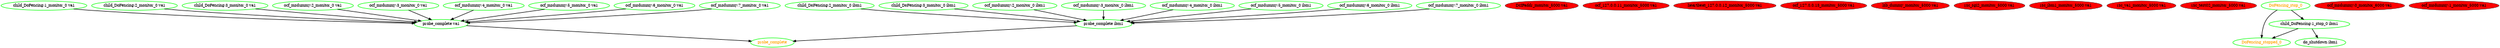 digraph "g" {
	size = "30,30"
"probe_complete" [ style=bold color="green" fontcolor="orange" ]
"probe_complete va1" [ style=bold color="green" fontcolor="black" ]
"child_DoFencing:1_monitor_0 va1" [ style=bold color="green" fontcolor="black" ]
"child_DoFencing:2_monitor_0 va1" [ style=bold color="green" fontcolor="black" ]
"child_DoFencing:3_monitor_0 va1" [ style=bold color="green" fontcolor="black" ]
"ocf_msdummy:2_monitor_0 va1" [ style=bold color="green" fontcolor="black" ]
"ocf_msdummy:3_monitor_0 va1" [ style=bold color="green" fontcolor="black" ]
"ocf_msdummy:4_monitor_0 va1" [ style=bold color="green" fontcolor="black" ]
"ocf_msdummy:5_monitor_0 va1" [ style=bold color="green" fontcolor="black" ]
"ocf_msdummy:6_monitor_0 va1" [ style=bold color="green" fontcolor="black" ]
"ocf_msdummy:7_monitor_0 va1" [ style=bold color="green" fontcolor="black" ]
"probe_complete ibm1" [ style=bold color="green" fontcolor="black" ]
"child_DoFencing:2_monitor_0 ibm1" [ style=bold color="green" fontcolor="black" ]
"child_DoFencing:3_monitor_0 ibm1" [ style=bold color="green" fontcolor="black" ]
"ocf_msdummy:2_monitor_0 ibm1" [ style=bold color="green" fontcolor="black" ]
"ocf_msdummy:3_monitor_0 ibm1" [ style=bold color="green" fontcolor="black" ]
"ocf_msdummy:4_monitor_0 ibm1" [ style=bold color="green" fontcolor="black" ]
"ocf_msdummy:5_monitor_0 ibm1" [ style=bold color="green" fontcolor="black" ]
"ocf_msdummy:6_monitor_0 ibm1" [ style=bold color="green" fontcolor="black" ]
"ocf_msdummy:7_monitor_0 ibm1" [ style=bold color="green" fontcolor="black" ]
"DcIPaddr_monitor_5000 va1" [ font_color=purple style=filled fillcolor=red ]
"ocf_127.0.0.11_monitor_5000 va1" [ font_color=purple style=filled fillcolor=red ]
"heartbeat_127.0.0.12_monitor_5000 va1" [ font_color=purple style=filled fillcolor=red ]
"ocf_127.0.0.13_monitor_5000 va1" [ font_color=purple style=filled fillcolor=red ]
"lsb_dummy_monitor_5000 va1" [ font_color=purple style=filled fillcolor=red ]
"rsc_sgi2_monitor_5000 va1" [ font_color=purple style=filled fillcolor=red ]
"rsc_ibm1_monitor_5000 va1" [ font_color=purple style=filled fillcolor=red ]
"rsc_va1_monitor_5000 va1" [ font_color=purple style=filled fillcolor=red ]
"rsc_test02_monitor_5000 va1" [ font_color=purple style=filled fillcolor=red ]
"child_DoFencing:1_stop_0 ibm1" [ style=bold color="green" fontcolor="black" ]
"DoFencing_stop_0" [ style=bold color="green" fontcolor="orange" ]
"DoFencing_stopped_0" [ style=bold color="green" fontcolor="orange" ]
"ocf_msdummy:0_monitor_6000 va1" [ font_color=purple style=filled fillcolor=red ]
"ocf_msdummy:1_monitor_5000 va1" [ font_color=purple style=filled fillcolor=red ]
"do_shutdown ibm1" [ style=bold color="green" fontcolor="black" ]
"probe_complete va1" -> "probe_complete" [ style = bold]
"probe_complete ibm1" -> "probe_complete" [ style = bold]
"child_DoFencing:1_monitor_0 va1" -> "probe_complete va1" [ style = bold]
"child_DoFencing:2_monitor_0 va1" -> "probe_complete va1" [ style = bold]
"child_DoFencing:3_monitor_0 va1" -> "probe_complete va1" [ style = bold]
"ocf_msdummy:2_monitor_0 va1" -> "probe_complete va1" [ style = bold]
"ocf_msdummy:3_monitor_0 va1" -> "probe_complete va1" [ style = bold]
"ocf_msdummy:4_monitor_0 va1" -> "probe_complete va1" [ style = bold]
"ocf_msdummy:5_monitor_0 va1" -> "probe_complete va1" [ style = bold]
"ocf_msdummy:6_monitor_0 va1" -> "probe_complete va1" [ style = bold]
"ocf_msdummy:7_monitor_0 va1" -> "probe_complete va1" [ style = bold]
"child_DoFencing:2_monitor_0 ibm1" -> "probe_complete ibm1" [ style = bold]
"child_DoFencing:3_monitor_0 ibm1" -> "probe_complete ibm1" [ style = bold]
"ocf_msdummy:2_monitor_0 ibm1" -> "probe_complete ibm1" [ style = bold]
"ocf_msdummy:3_monitor_0 ibm1" -> "probe_complete ibm1" [ style = bold]
"ocf_msdummy:4_monitor_0 ibm1" -> "probe_complete ibm1" [ style = bold]
"ocf_msdummy:5_monitor_0 ibm1" -> "probe_complete ibm1" [ style = bold]
"ocf_msdummy:6_monitor_0 ibm1" -> "probe_complete ibm1" [ style = bold]
"ocf_msdummy:7_monitor_0 ibm1" -> "probe_complete ibm1" [ style = bold]
"DoFencing_stop_0" -> "child_DoFencing:1_stop_0 ibm1" [ style = bold]
"child_DoFencing:1_stop_0 ibm1" -> "DoFencing_stopped_0" [ style = bold]
"DoFencing_stop_0" -> "DoFencing_stopped_0" [ style = bold]
"child_DoFencing:1_stop_0 ibm1" -> "do_shutdown ibm1" [ style = bold]
}

